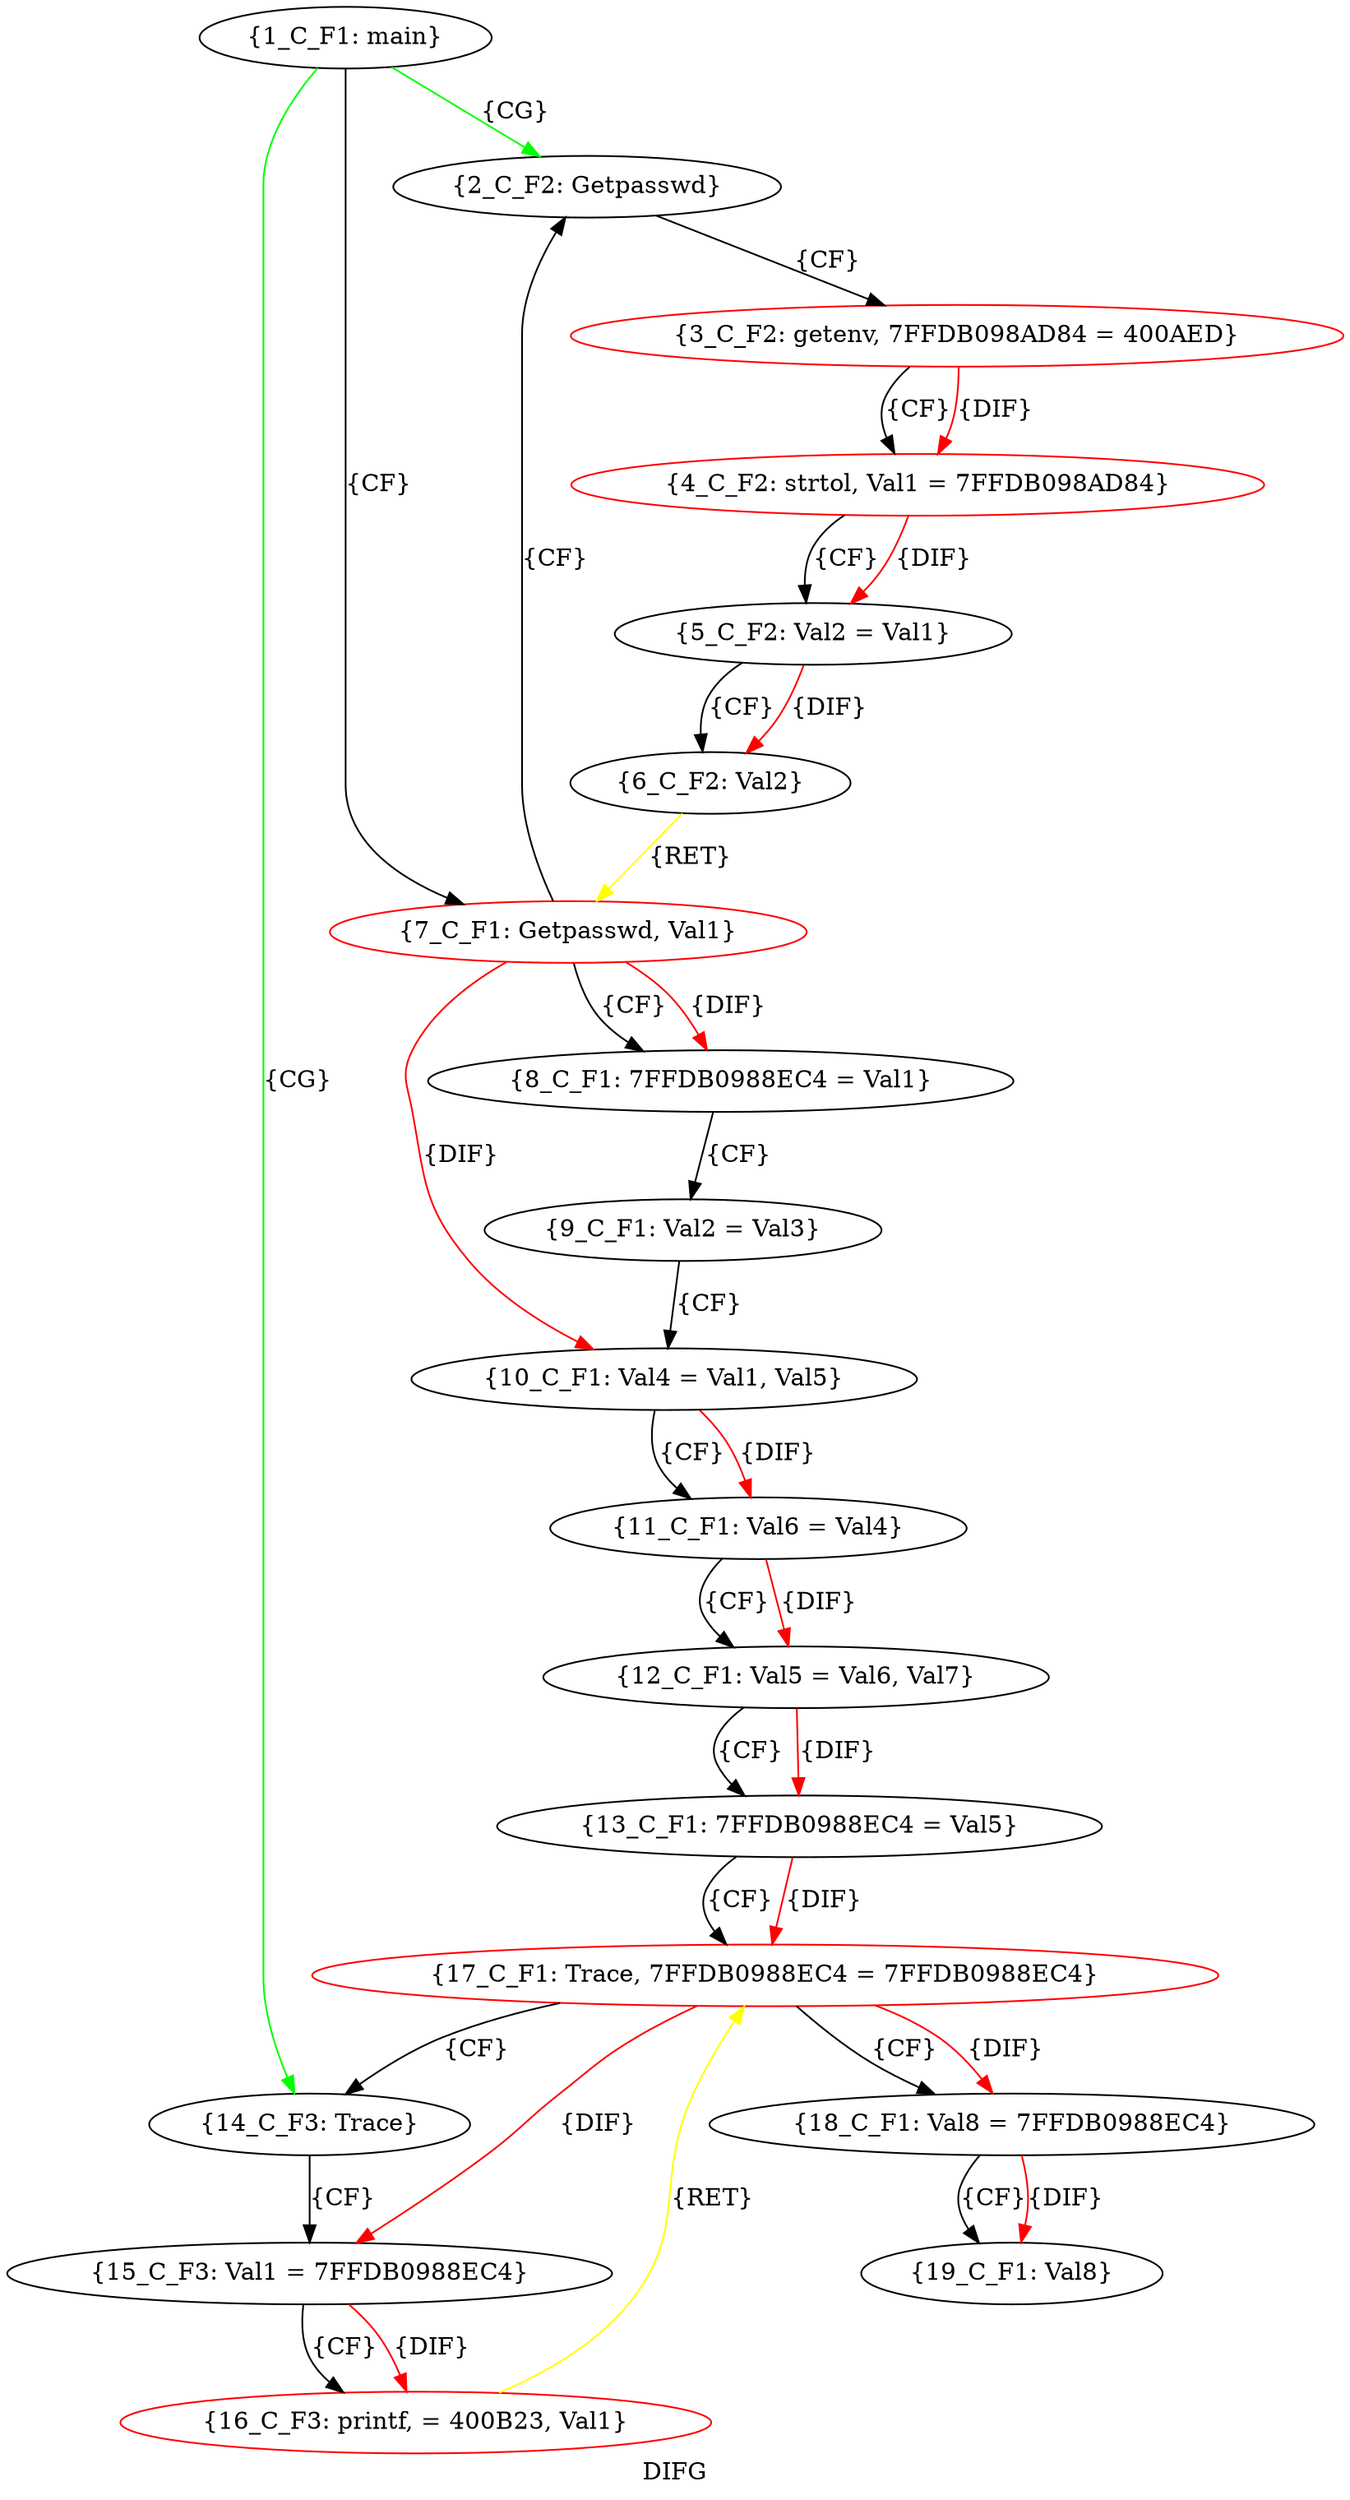 digraph "DIFG"{
	label="DIFG";
	N1 [color=black, label="{1_C_F1: main}"]
	N1 -> N2[color=green,label="{CG}"]
	N1 -> N7[color=black,label="{CF}"]
	N1 -> N14[color=green,label="{CG}"]
	N2 [color=black, label="{2_C_F2: Getpasswd}"]
	N2 -> N3[color=black,label="{CF}"]
	N3 [color=red, label="{3_C_F2: getenv, 7FFDB098AD84 = 400AED}"]
	N3 -> N4[color=black,label="{CF}"]
	N3 -> N4[color=red,label="{DIF}"]
	N4 [color=red, label="{4_C_F2: strtol, Val1 = 7FFDB098AD84}"]
	N4 -> N5[color=black,label="{CF}"]
	N4 -> N5[color=red,label="{DIF}"]
	N5 [color=black, label="{5_C_F2: Val2 = Val1}"]
	N5 -> N6[color=black,label="{CF}"]
	N5 -> N6[color=red,label="{DIF}"]
	N6 [color=black, label="{6_C_F2: Val2}"]
	N6 -> N7[color=yellow,label="{RET}"]
	N7 [color=red, label="{7_C_F1: Getpasswd, Val1}"]
	N7 -> N2[color=black,label="{CF}"]
	N7 -> N8[color=black,label="{CF}"]
	N7 -> N8[color=red,label="{DIF}"]
	N7 -> N10[color=red,label="{DIF}"]
	N8 [color=black, label="{8_C_F1: 7FFDB0988EC4 = Val1}"]
	N8 -> N9[color=black,label="{CF}"]
	N9 [color=black, label="{9_C_F1: Val2 = Val3}"]
	N9 -> N10[color=black,label="{CF}"]
	N10 [color=black, label="{10_C_F1: Val4 = Val1, Val5}"]
	N10 -> N11[color=black,label="{CF}"]
	N10 -> N11[color=red,label="{DIF}"]
	N11 [color=black, label="{11_C_F1: Val6 = Val4}"]
	N11 -> N12[color=black,label="{CF}"]
	N11 -> N12[color=red,label="{DIF}"]
	N12 [color=black, label="{12_C_F1: Val5 = Val6, Val7}"]
	N12 -> N13[color=black,label="{CF}"]
	N12 -> N13[color=red,label="{DIF}"]
	N13 [color=black, label="{13_C_F1: 7FFDB0988EC4 = Val5}"]
	N13 -> N17[color=black,label="{CF}"]
	N13 -> N17[color=red,label="{DIF}"]
	N14 [color=black, label="{14_C_F3: Trace}"]
	N14 -> N15[color=black,label="{CF}"]
	N15 [color=black, label="{15_C_F3: Val1 = 7FFDB0988EC4}"]
	N15 -> N16[color=black,label="{CF}"]
	N15 -> N16[color=red,label="{DIF}"]
	N16 [color=red, label="{16_C_F3: printf, = 400B23, Val1}"]
	N16 -> N17[color=yellow,label="{RET}"]
	N17 [color=red, label="{17_C_F1: Trace, 7FFDB0988EC4 = 7FFDB0988EC4}"]
	N17 -> N14[color=black,label="{CF}"]
	N17 -> N15[color=red,label="{DIF}"]
	N17 -> N18[color=black,label="{CF}"]
	N17 -> N18[color=red,label="{DIF}"]
	N18 [color=black, label="{18_C_F1: Val8 = 7FFDB0988EC4}"]
	N18 -> N19[color=black,label="{CF}"]
	N18 -> N19[color=red,label="{DIF}"]
	N19 [color=black, label="{19_C_F1: Val8}"]
}
